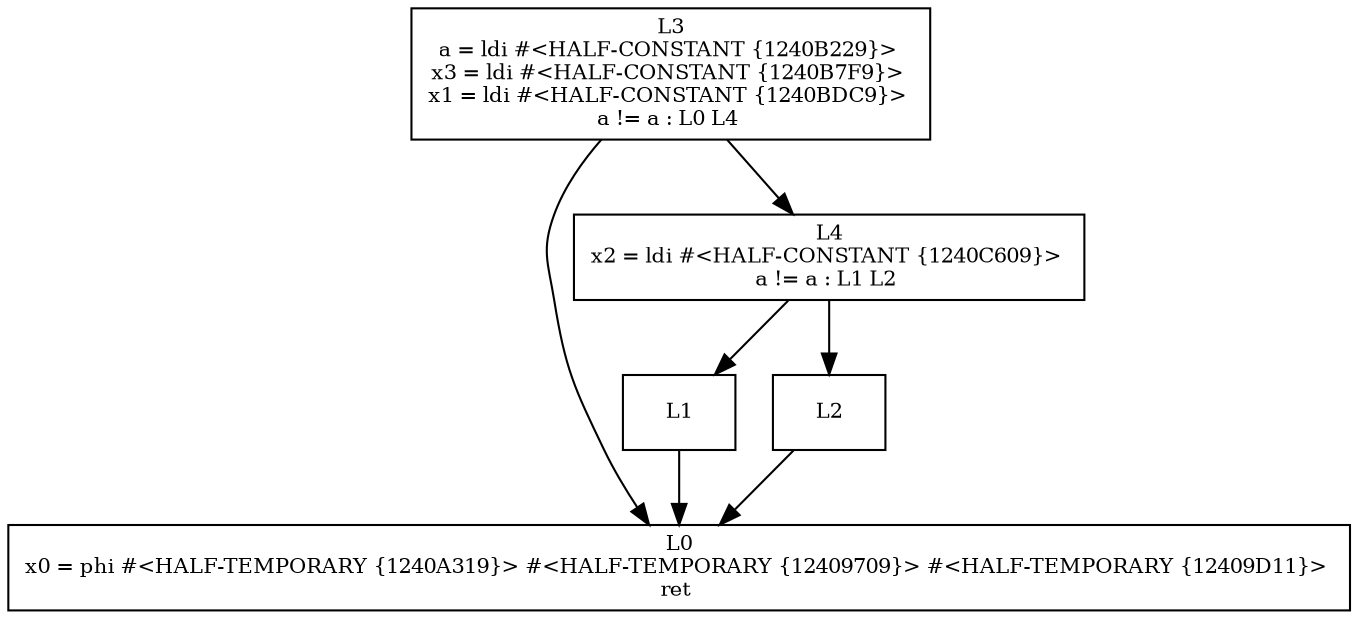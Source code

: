 digraph CFG {
L3 [shape=box,fontsize=10,label="L3\na = ldi #<HALF-CONSTANT {1240B229}> \nx3 = ldi #<HALF-CONSTANT {1240B7F9}> \nx1 = ldi #<HALF-CONSTANT {1240BDC9}> \na != a : L0 L4 \n"];
L3 -> L0;
L3 -> L4;
L4 [shape=box,fontsize=10,label="L4\nx2 = ldi #<HALF-CONSTANT {1240C609}> \na != a : L1 L2 \n"];
L4 -> L1;
L4 -> L2;
L1 [shape=box,fontsize=10,label="L1\n"];
L1 -> L0;
L2 [shape=box,fontsize=10,label="L2\n"];
L2 -> L0;
L0 [shape=box,fontsize=10,label="L0\nx0 = phi #<HALF-TEMPORARY {1240A319}> #<HALF-TEMPORARY {12409709}> #<HALF-TEMPORARY {12409D11}> \nret \n"];
 }